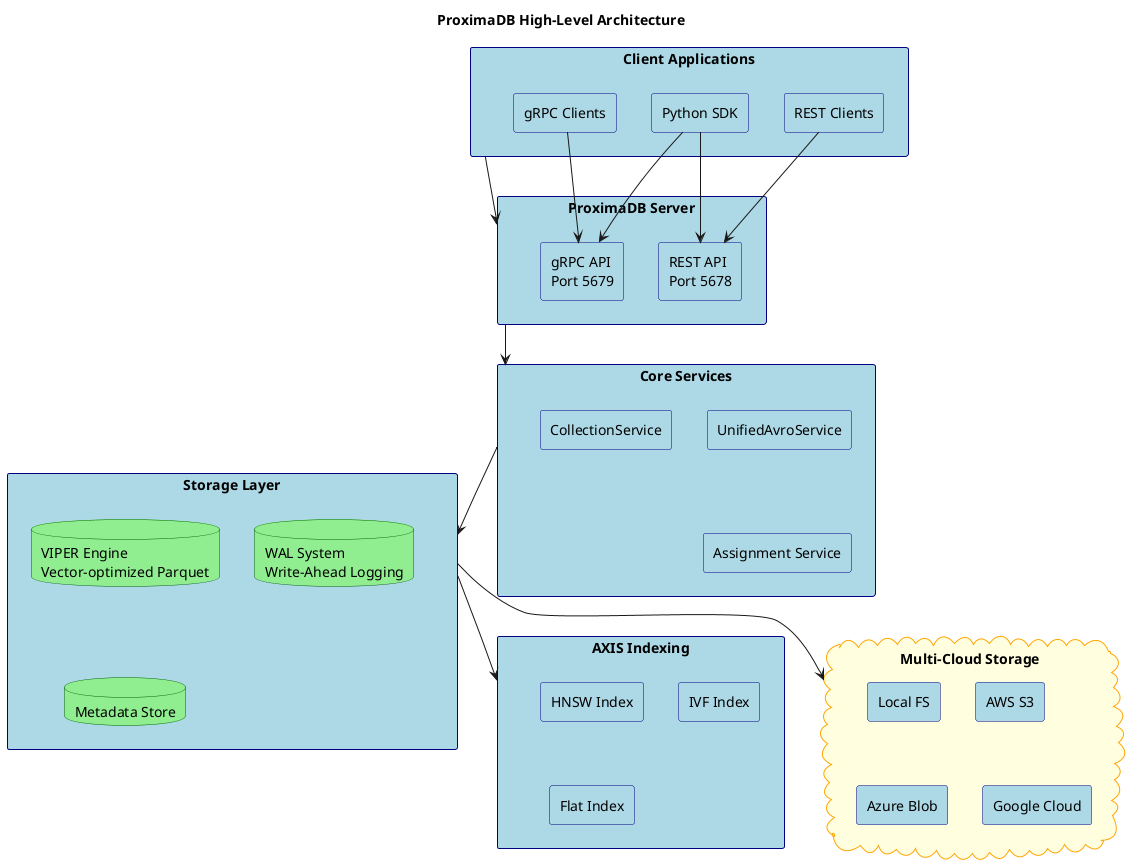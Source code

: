 @startuml ProximaDB_Architecture_Simple
title ProximaDB High-Level Architecture

skinparam rectangle {
    BackgroundColor LightBlue
    BorderColor Navy
}

skinparam database {
    BackgroundColor LightGreen
    BorderColor DarkGreen
}

skinparam cloud {
    BackgroundColor LightYellow
    BorderColor Orange
}

rectangle "Client Applications" as clients {
    rectangle "Python SDK" as python_sdk
    rectangle "REST Clients" as rest_clients
    rectangle "gRPC Clients" as grpc_clients
}

rectangle "ProximaDB Server" as server {
    rectangle "REST API\nPort 5678" as rest_api
    rectangle "gRPC API\nPort 5679" as grpc_api
}

rectangle "Core Services" as services {
    rectangle "UnifiedAvroService" as unified_service
    rectangle "CollectionService" as collection_service
    rectangle "Assignment Service" as assignment_service
}

rectangle "Storage Layer" as storage {
    database "VIPER Engine\nVector-optimized Parquet" as viper
    database "WAL System\nWrite-Ahead Logging" as wal
    database "Metadata Store" as metadata
}

cloud "Multi-Cloud Storage" as cloud_storage {
    rectangle "Local FS" as local_fs
    rectangle "AWS S3" as s3
    rectangle "Azure Blob" as azure
    rectangle "Google Cloud" as gcs
}

rectangle "AXIS Indexing" as indexing {
    rectangle "HNSW Index" as hnsw
    rectangle "IVF Index" as ivf
    rectangle "Flat Index" as flat
}

clients --> server
python_sdk --> rest_api
python_sdk --> grpc_api
rest_clients --> rest_api
grpc_clients --> grpc_api

server --> services
services --> storage
storage --> cloud_storage
storage --> indexing

@enduml